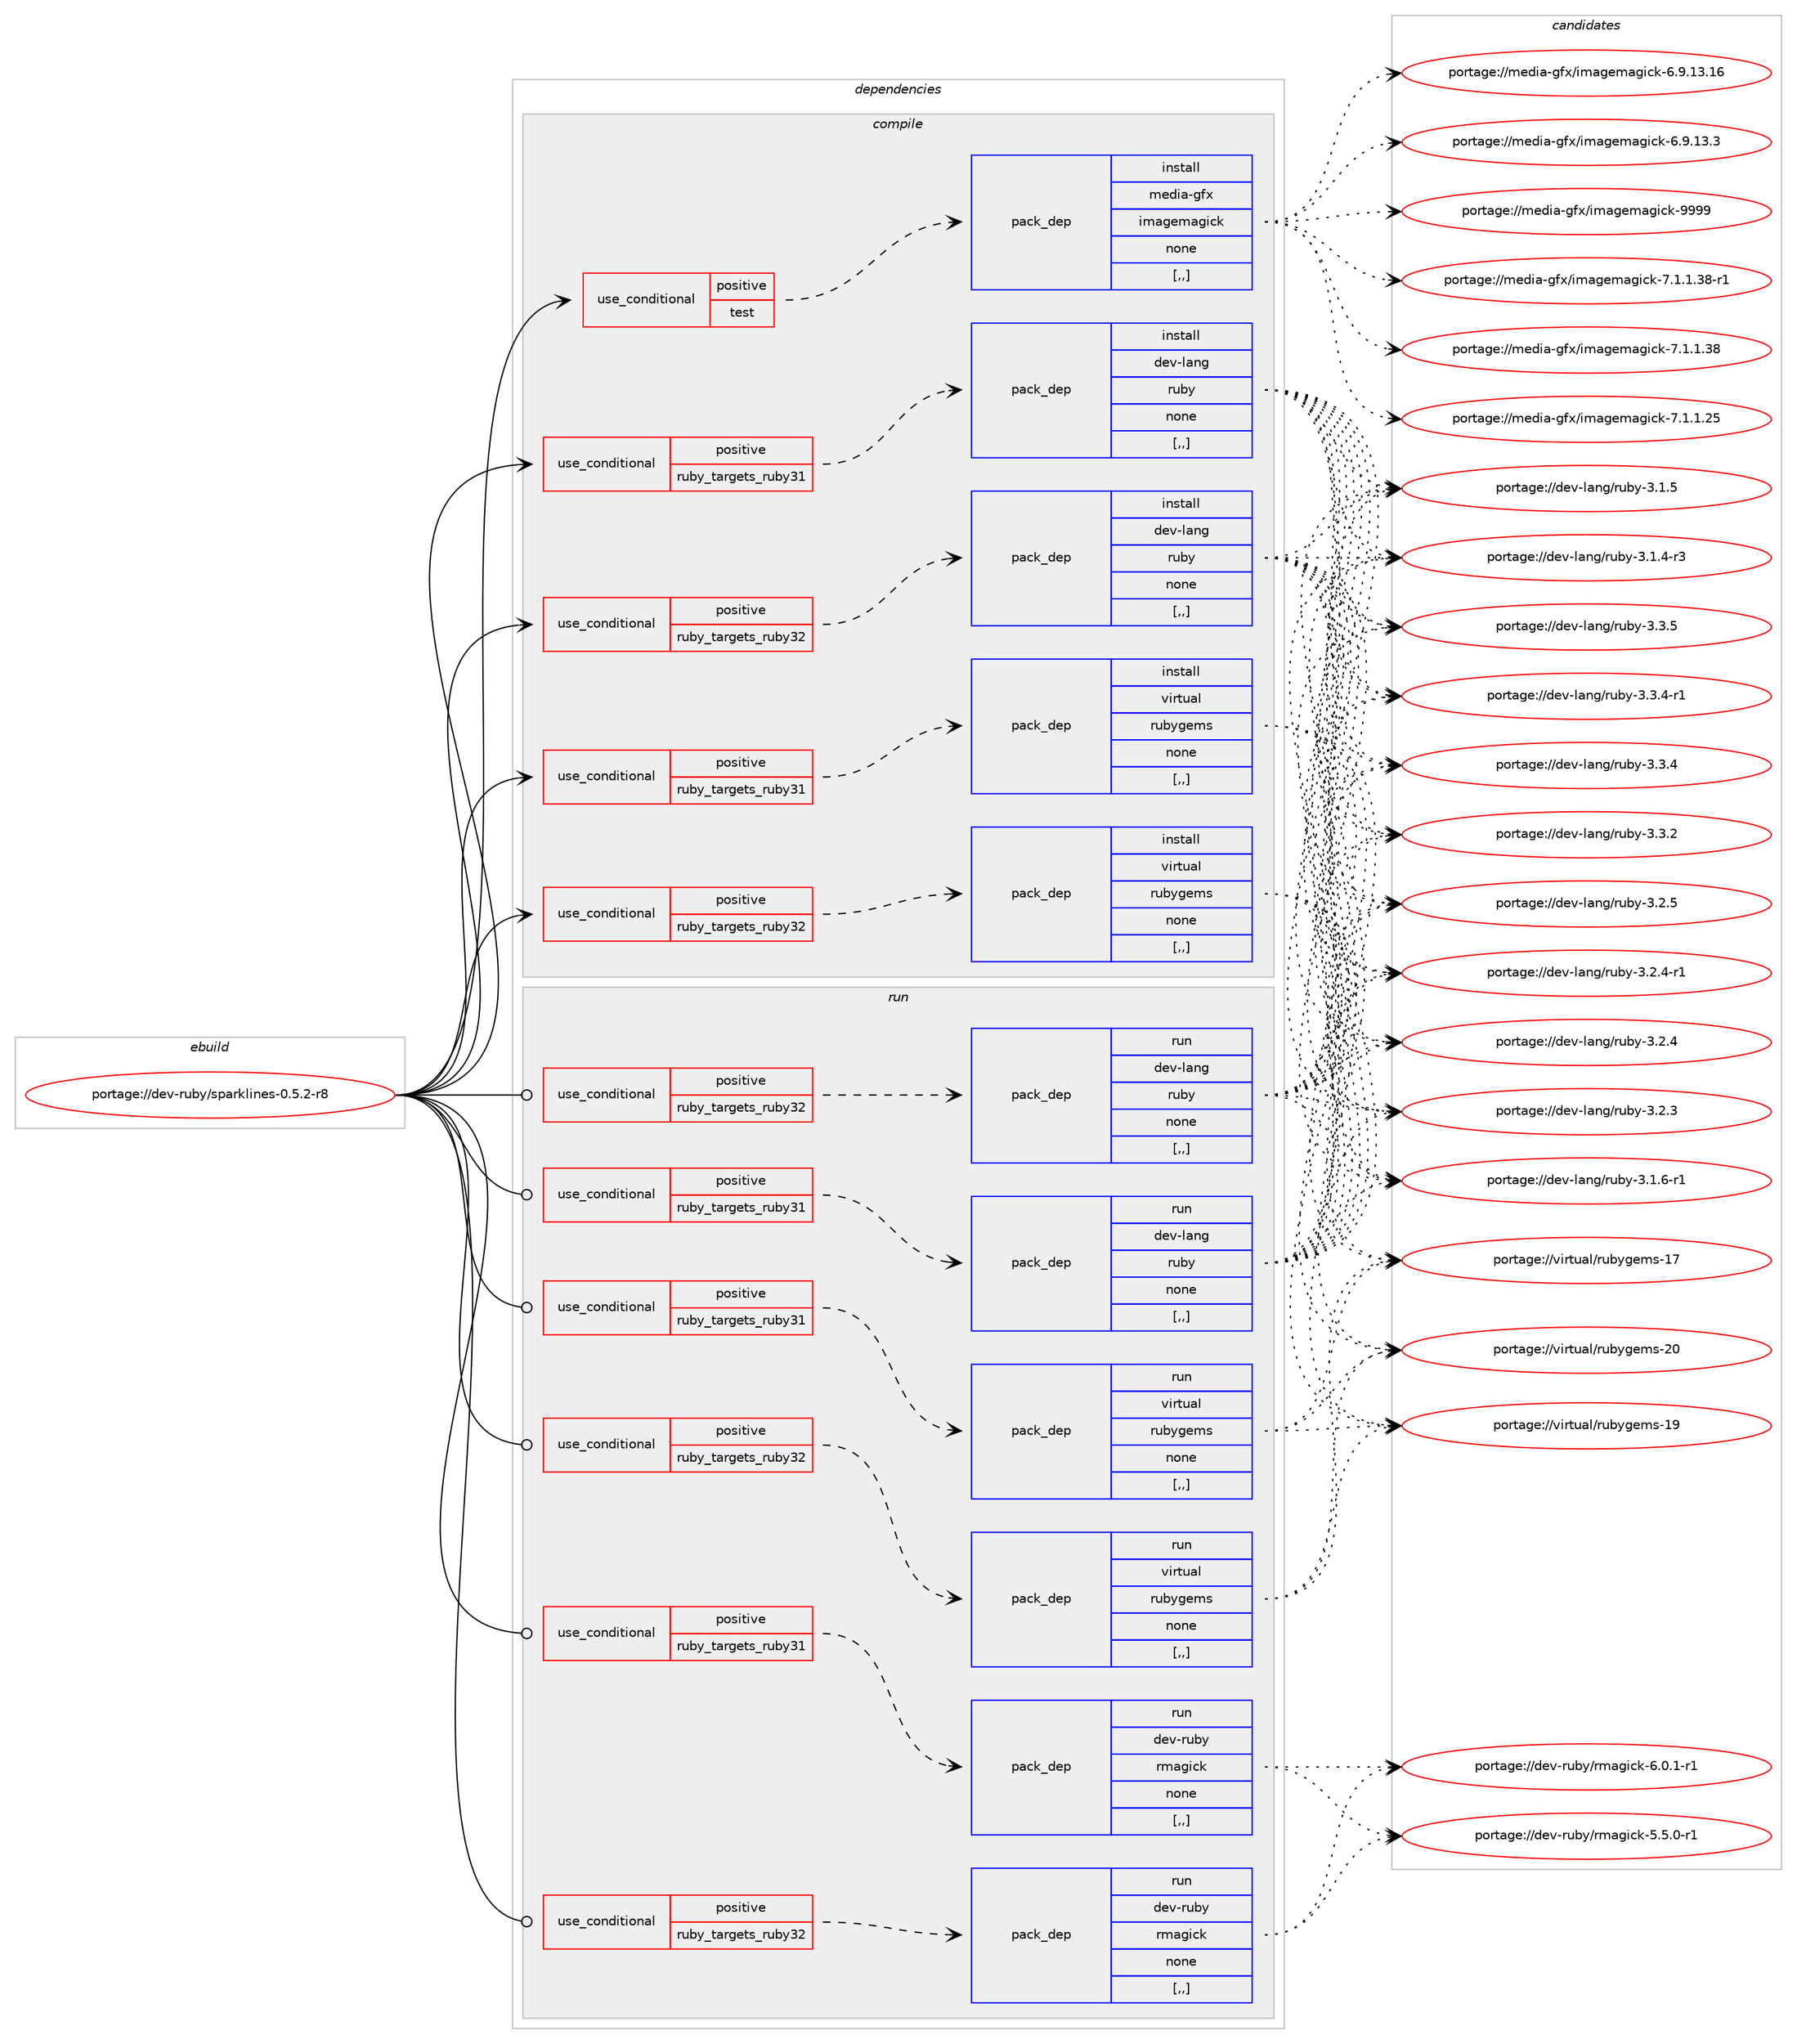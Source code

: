 digraph prolog {

# *************
# Graph options
# *************

newrank=true;
concentrate=true;
compound=true;
graph [rankdir=LR,fontname=Helvetica,fontsize=10,ranksep=1.5];#, ranksep=2.5, nodesep=0.2];
edge  [arrowhead=vee];
node  [fontname=Helvetica,fontsize=10];

# **********
# The ebuild
# **********

subgraph cluster_leftcol {
color=gray;
label=<<i>ebuild</i>>;
id [label="portage://dev-ruby/sparklines-0.5.2-r8", color=red, width=4, href="../dev-ruby/sparklines-0.5.2-r8.svg"];
}

# ****************
# The dependencies
# ****************

subgraph cluster_midcol {
color=gray;
label=<<i>dependencies</i>>;
subgraph cluster_compile {
fillcolor="#eeeeee";
style=filled;
label=<<i>compile</i>>;
subgraph cond188099 {
dependency700449 [label=<<TABLE BORDER="0" CELLBORDER="1" CELLSPACING="0" CELLPADDING="4"><TR><TD ROWSPAN="3" CELLPADDING="10">use_conditional</TD></TR><TR><TD>positive</TD></TR><TR><TD>ruby_targets_ruby31</TD></TR></TABLE>>, shape=none, color=red];
subgraph pack507369 {
dependency700450 [label=<<TABLE BORDER="0" CELLBORDER="1" CELLSPACING="0" CELLPADDING="4" WIDTH="220"><TR><TD ROWSPAN="6" CELLPADDING="30">pack_dep</TD></TR><TR><TD WIDTH="110">install</TD></TR><TR><TD>dev-lang</TD></TR><TR><TD>ruby</TD></TR><TR><TD>none</TD></TR><TR><TD>[,,]</TD></TR></TABLE>>, shape=none, color=blue];
}
dependency700449:e -> dependency700450:w [weight=20,style="dashed",arrowhead="vee"];
}
id:e -> dependency700449:w [weight=20,style="solid",arrowhead="vee"];
subgraph cond188100 {
dependency700451 [label=<<TABLE BORDER="0" CELLBORDER="1" CELLSPACING="0" CELLPADDING="4"><TR><TD ROWSPAN="3" CELLPADDING="10">use_conditional</TD></TR><TR><TD>positive</TD></TR><TR><TD>ruby_targets_ruby31</TD></TR></TABLE>>, shape=none, color=red];
subgraph pack507370 {
dependency700452 [label=<<TABLE BORDER="0" CELLBORDER="1" CELLSPACING="0" CELLPADDING="4" WIDTH="220"><TR><TD ROWSPAN="6" CELLPADDING="30">pack_dep</TD></TR><TR><TD WIDTH="110">install</TD></TR><TR><TD>virtual</TD></TR><TR><TD>rubygems</TD></TR><TR><TD>none</TD></TR><TR><TD>[,,]</TD></TR></TABLE>>, shape=none, color=blue];
}
dependency700451:e -> dependency700452:w [weight=20,style="dashed",arrowhead="vee"];
}
id:e -> dependency700451:w [weight=20,style="solid",arrowhead="vee"];
subgraph cond188101 {
dependency700453 [label=<<TABLE BORDER="0" CELLBORDER="1" CELLSPACING="0" CELLPADDING="4"><TR><TD ROWSPAN="3" CELLPADDING="10">use_conditional</TD></TR><TR><TD>positive</TD></TR><TR><TD>ruby_targets_ruby32</TD></TR></TABLE>>, shape=none, color=red];
subgraph pack507371 {
dependency700454 [label=<<TABLE BORDER="0" CELLBORDER="1" CELLSPACING="0" CELLPADDING="4" WIDTH="220"><TR><TD ROWSPAN="6" CELLPADDING="30">pack_dep</TD></TR><TR><TD WIDTH="110">install</TD></TR><TR><TD>dev-lang</TD></TR><TR><TD>ruby</TD></TR><TR><TD>none</TD></TR><TR><TD>[,,]</TD></TR></TABLE>>, shape=none, color=blue];
}
dependency700453:e -> dependency700454:w [weight=20,style="dashed",arrowhead="vee"];
}
id:e -> dependency700453:w [weight=20,style="solid",arrowhead="vee"];
subgraph cond188102 {
dependency700455 [label=<<TABLE BORDER="0" CELLBORDER="1" CELLSPACING="0" CELLPADDING="4"><TR><TD ROWSPAN="3" CELLPADDING="10">use_conditional</TD></TR><TR><TD>positive</TD></TR><TR><TD>ruby_targets_ruby32</TD></TR></TABLE>>, shape=none, color=red];
subgraph pack507372 {
dependency700456 [label=<<TABLE BORDER="0" CELLBORDER="1" CELLSPACING="0" CELLPADDING="4" WIDTH="220"><TR><TD ROWSPAN="6" CELLPADDING="30">pack_dep</TD></TR><TR><TD WIDTH="110">install</TD></TR><TR><TD>virtual</TD></TR><TR><TD>rubygems</TD></TR><TR><TD>none</TD></TR><TR><TD>[,,]</TD></TR></TABLE>>, shape=none, color=blue];
}
dependency700455:e -> dependency700456:w [weight=20,style="dashed",arrowhead="vee"];
}
id:e -> dependency700455:w [weight=20,style="solid",arrowhead="vee"];
subgraph cond188103 {
dependency700457 [label=<<TABLE BORDER="0" CELLBORDER="1" CELLSPACING="0" CELLPADDING="4"><TR><TD ROWSPAN="3" CELLPADDING="10">use_conditional</TD></TR><TR><TD>positive</TD></TR><TR><TD>test</TD></TR></TABLE>>, shape=none, color=red];
subgraph pack507373 {
dependency700458 [label=<<TABLE BORDER="0" CELLBORDER="1" CELLSPACING="0" CELLPADDING="4" WIDTH="220"><TR><TD ROWSPAN="6" CELLPADDING="30">pack_dep</TD></TR><TR><TD WIDTH="110">install</TD></TR><TR><TD>media-gfx</TD></TR><TR><TD>imagemagick</TD></TR><TR><TD>none</TD></TR><TR><TD>[,,]</TD></TR></TABLE>>, shape=none, color=blue];
}
dependency700457:e -> dependency700458:w [weight=20,style="dashed",arrowhead="vee"];
}
id:e -> dependency700457:w [weight=20,style="solid",arrowhead="vee"];
}
subgraph cluster_compileandrun {
fillcolor="#eeeeee";
style=filled;
label=<<i>compile and run</i>>;
}
subgraph cluster_run {
fillcolor="#eeeeee";
style=filled;
label=<<i>run</i>>;
subgraph cond188104 {
dependency700459 [label=<<TABLE BORDER="0" CELLBORDER="1" CELLSPACING="0" CELLPADDING="4"><TR><TD ROWSPAN="3" CELLPADDING="10">use_conditional</TD></TR><TR><TD>positive</TD></TR><TR><TD>ruby_targets_ruby31</TD></TR></TABLE>>, shape=none, color=red];
subgraph pack507374 {
dependency700460 [label=<<TABLE BORDER="0" CELLBORDER="1" CELLSPACING="0" CELLPADDING="4" WIDTH="220"><TR><TD ROWSPAN="6" CELLPADDING="30">pack_dep</TD></TR><TR><TD WIDTH="110">run</TD></TR><TR><TD>dev-lang</TD></TR><TR><TD>ruby</TD></TR><TR><TD>none</TD></TR><TR><TD>[,,]</TD></TR></TABLE>>, shape=none, color=blue];
}
dependency700459:e -> dependency700460:w [weight=20,style="dashed",arrowhead="vee"];
}
id:e -> dependency700459:w [weight=20,style="solid",arrowhead="odot"];
subgraph cond188105 {
dependency700461 [label=<<TABLE BORDER="0" CELLBORDER="1" CELLSPACING="0" CELLPADDING="4"><TR><TD ROWSPAN="3" CELLPADDING="10">use_conditional</TD></TR><TR><TD>positive</TD></TR><TR><TD>ruby_targets_ruby31</TD></TR></TABLE>>, shape=none, color=red];
subgraph pack507375 {
dependency700462 [label=<<TABLE BORDER="0" CELLBORDER="1" CELLSPACING="0" CELLPADDING="4" WIDTH="220"><TR><TD ROWSPAN="6" CELLPADDING="30">pack_dep</TD></TR><TR><TD WIDTH="110">run</TD></TR><TR><TD>dev-ruby</TD></TR><TR><TD>rmagick</TD></TR><TR><TD>none</TD></TR><TR><TD>[,,]</TD></TR></TABLE>>, shape=none, color=blue];
}
dependency700461:e -> dependency700462:w [weight=20,style="dashed",arrowhead="vee"];
}
id:e -> dependency700461:w [weight=20,style="solid",arrowhead="odot"];
subgraph cond188106 {
dependency700463 [label=<<TABLE BORDER="0" CELLBORDER="1" CELLSPACING="0" CELLPADDING="4"><TR><TD ROWSPAN="3" CELLPADDING="10">use_conditional</TD></TR><TR><TD>positive</TD></TR><TR><TD>ruby_targets_ruby31</TD></TR></TABLE>>, shape=none, color=red];
subgraph pack507376 {
dependency700464 [label=<<TABLE BORDER="0" CELLBORDER="1" CELLSPACING="0" CELLPADDING="4" WIDTH="220"><TR><TD ROWSPAN="6" CELLPADDING="30">pack_dep</TD></TR><TR><TD WIDTH="110">run</TD></TR><TR><TD>virtual</TD></TR><TR><TD>rubygems</TD></TR><TR><TD>none</TD></TR><TR><TD>[,,]</TD></TR></TABLE>>, shape=none, color=blue];
}
dependency700463:e -> dependency700464:w [weight=20,style="dashed",arrowhead="vee"];
}
id:e -> dependency700463:w [weight=20,style="solid",arrowhead="odot"];
subgraph cond188107 {
dependency700465 [label=<<TABLE BORDER="0" CELLBORDER="1" CELLSPACING="0" CELLPADDING="4"><TR><TD ROWSPAN="3" CELLPADDING="10">use_conditional</TD></TR><TR><TD>positive</TD></TR><TR><TD>ruby_targets_ruby32</TD></TR></TABLE>>, shape=none, color=red];
subgraph pack507377 {
dependency700466 [label=<<TABLE BORDER="0" CELLBORDER="1" CELLSPACING="0" CELLPADDING="4" WIDTH="220"><TR><TD ROWSPAN="6" CELLPADDING="30">pack_dep</TD></TR><TR><TD WIDTH="110">run</TD></TR><TR><TD>dev-lang</TD></TR><TR><TD>ruby</TD></TR><TR><TD>none</TD></TR><TR><TD>[,,]</TD></TR></TABLE>>, shape=none, color=blue];
}
dependency700465:e -> dependency700466:w [weight=20,style="dashed",arrowhead="vee"];
}
id:e -> dependency700465:w [weight=20,style="solid",arrowhead="odot"];
subgraph cond188108 {
dependency700467 [label=<<TABLE BORDER="0" CELLBORDER="1" CELLSPACING="0" CELLPADDING="4"><TR><TD ROWSPAN="3" CELLPADDING="10">use_conditional</TD></TR><TR><TD>positive</TD></TR><TR><TD>ruby_targets_ruby32</TD></TR></TABLE>>, shape=none, color=red];
subgraph pack507378 {
dependency700468 [label=<<TABLE BORDER="0" CELLBORDER="1" CELLSPACING="0" CELLPADDING="4" WIDTH="220"><TR><TD ROWSPAN="6" CELLPADDING="30">pack_dep</TD></TR><TR><TD WIDTH="110">run</TD></TR><TR><TD>dev-ruby</TD></TR><TR><TD>rmagick</TD></TR><TR><TD>none</TD></TR><TR><TD>[,,]</TD></TR></TABLE>>, shape=none, color=blue];
}
dependency700467:e -> dependency700468:w [weight=20,style="dashed",arrowhead="vee"];
}
id:e -> dependency700467:w [weight=20,style="solid",arrowhead="odot"];
subgraph cond188109 {
dependency700469 [label=<<TABLE BORDER="0" CELLBORDER="1" CELLSPACING="0" CELLPADDING="4"><TR><TD ROWSPAN="3" CELLPADDING="10">use_conditional</TD></TR><TR><TD>positive</TD></TR><TR><TD>ruby_targets_ruby32</TD></TR></TABLE>>, shape=none, color=red];
subgraph pack507379 {
dependency700470 [label=<<TABLE BORDER="0" CELLBORDER="1" CELLSPACING="0" CELLPADDING="4" WIDTH="220"><TR><TD ROWSPAN="6" CELLPADDING="30">pack_dep</TD></TR><TR><TD WIDTH="110">run</TD></TR><TR><TD>virtual</TD></TR><TR><TD>rubygems</TD></TR><TR><TD>none</TD></TR><TR><TD>[,,]</TD></TR></TABLE>>, shape=none, color=blue];
}
dependency700469:e -> dependency700470:w [weight=20,style="dashed",arrowhead="vee"];
}
id:e -> dependency700469:w [weight=20,style="solid",arrowhead="odot"];
}
}

# **************
# The candidates
# **************

subgraph cluster_choices {
rank=same;
color=gray;
label=<<i>candidates</i>>;

subgraph choice507369 {
color=black;
nodesep=1;
choice10010111845108971101034711411798121455146514653 [label="portage://dev-lang/ruby-3.3.5", color=red, width=4,href="../dev-lang/ruby-3.3.5.svg"];
choice100101118451089711010347114117981214551465146524511449 [label="portage://dev-lang/ruby-3.3.4-r1", color=red, width=4,href="../dev-lang/ruby-3.3.4-r1.svg"];
choice10010111845108971101034711411798121455146514652 [label="portage://dev-lang/ruby-3.3.4", color=red, width=4,href="../dev-lang/ruby-3.3.4.svg"];
choice10010111845108971101034711411798121455146514650 [label="portage://dev-lang/ruby-3.3.2", color=red, width=4,href="../dev-lang/ruby-3.3.2.svg"];
choice10010111845108971101034711411798121455146504653 [label="portage://dev-lang/ruby-3.2.5", color=red, width=4,href="../dev-lang/ruby-3.2.5.svg"];
choice100101118451089711010347114117981214551465046524511449 [label="portage://dev-lang/ruby-3.2.4-r1", color=red, width=4,href="../dev-lang/ruby-3.2.4-r1.svg"];
choice10010111845108971101034711411798121455146504652 [label="portage://dev-lang/ruby-3.2.4", color=red, width=4,href="../dev-lang/ruby-3.2.4.svg"];
choice10010111845108971101034711411798121455146504651 [label="portage://dev-lang/ruby-3.2.3", color=red, width=4,href="../dev-lang/ruby-3.2.3.svg"];
choice100101118451089711010347114117981214551464946544511449 [label="portage://dev-lang/ruby-3.1.6-r1", color=red, width=4,href="../dev-lang/ruby-3.1.6-r1.svg"];
choice10010111845108971101034711411798121455146494653 [label="portage://dev-lang/ruby-3.1.5", color=red, width=4,href="../dev-lang/ruby-3.1.5.svg"];
choice100101118451089711010347114117981214551464946524511451 [label="portage://dev-lang/ruby-3.1.4-r3", color=red, width=4,href="../dev-lang/ruby-3.1.4-r3.svg"];
dependency700450:e -> choice10010111845108971101034711411798121455146514653:w [style=dotted,weight="100"];
dependency700450:e -> choice100101118451089711010347114117981214551465146524511449:w [style=dotted,weight="100"];
dependency700450:e -> choice10010111845108971101034711411798121455146514652:w [style=dotted,weight="100"];
dependency700450:e -> choice10010111845108971101034711411798121455146514650:w [style=dotted,weight="100"];
dependency700450:e -> choice10010111845108971101034711411798121455146504653:w [style=dotted,weight="100"];
dependency700450:e -> choice100101118451089711010347114117981214551465046524511449:w [style=dotted,weight="100"];
dependency700450:e -> choice10010111845108971101034711411798121455146504652:w [style=dotted,weight="100"];
dependency700450:e -> choice10010111845108971101034711411798121455146504651:w [style=dotted,weight="100"];
dependency700450:e -> choice100101118451089711010347114117981214551464946544511449:w [style=dotted,weight="100"];
dependency700450:e -> choice10010111845108971101034711411798121455146494653:w [style=dotted,weight="100"];
dependency700450:e -> choice100101118451089711010347114117981214551464946524511451:w [style=dotted,weight="100"];
}
subgraph choice507370 {
color=black;
nodesep=1;
choice118105114116117971084711411798121103101109115455048 [label="portage://virtual/rubygems-20", color=red, width=4,href="../virtual/rubygems-20.svg"];
choice118105114116117971084711411798121103101109115454957 [label="portage://virtual/rubygems-19", color=red, width=4,href="../virtual/rubygems-19.svg"];
choice118105114116117971084711411798121103101109115454955 [label="portage://virtual/rubygems-17", color=red, width=4,href="../virtual/rubygems-17.svg"];
dependency700452:e -> choice118105114116117971084711411798121103101109115455048:w [style=dotted,weight="100"];
dependency700452:e -> choice118105114116117971084711411798121103101109115454957:w [style=dotted,weight="100"];
dependency700452:e -> choice118105114116117971084711411798121103101109115454955:w [style=dotted,weight="100"];
}
subgraph choice507371 {
color=black;
nodesep=1;
choice10010111845108971101034711411798121455146514653 [label="portage://dev-lang/ruby-3.3.5", color=red, width=4,href="../dev-lang/ruby-3.3.5.svg"];
choice100101118451089711010347114117981214551465146524511449 [label="portage://dev-lang/ruby-3.3.4-r1", color=red, width=4,href="../dev-lang/ruby-3.3.4-r1.svg"];
choice10010111845108971101034711411798121455146514652 [label="portage://dev-lang/ruby-3.3.4", color=red, width=4,href="../dev-lang/ruby-3.3.4.svg"];
choice10010111845108971101034711411798121455146514650 [label="portage://dev-lang/ruby-3.3.2", color=red, width=4,href="../dev-lang/ruby-3.3.2.svg"];
choice10010111845108971101034711411798121455146504653 [label="portage://dev-lang/ruby-3.2.5", color=red, width=4,href="../dev-lang/ruby-3.2.5.svg"];
choice100101118451089711010347114117981214551465046524511449 [label="portage://dev-lang/ruby-3.2.4-r1", color=red, width=4,href="../dev-lang/ruby-3.2.4-r1.svg"];
choice10010111845108971101034711411798121455146504652 [label="portage://dev-lang/ruby-3.2.4", color=red, width=4,href="../dev-lang/ruby-3.2.4.svg"];
choice10010111845108971101034711411798121455146504651 [label="portage://dev-lang/ruby-3.2.3", color=red, width=4,href="../dev-lang/ruby-3.2.3.svg"];
choice100101118451089711010347114117981214551464946544511449 [label="portage://dev-lang/ruby-3.1.6-r1", color=red, width=4,href="../dev-lang/ruby-3.1.6-r1.svg"];
choice10010111845108971101034711411798121455146494653 [label="portage://dev-lang/ruby-3.1.5", color=red, width=4,href="../dev-lang/ruby-3.1.5.svg"];
choice100101118451089711010347114117981214551464946524511451 [label="portage://dev-lang/ruby-3.1.4-r3", color=red, width=4,href="../dev-lang/ruby-3.1.4-r3.svg"];
dependency700454:e -> choice10010111845108971101034711411798121455146514653:w [style=dotted,weight="100"];
dependency700454:e -> choice100101118451089711010347114117981214551465146524511449:w [style=dotted,weight="100"];
dependency700454:e -> choice10010111845108971101034711411798121455146514652:w [style=dotted,weight="100"];
dependency700454:e -> choice10010111845108971101034711411798121455146514650:w [style=dotted,weight="100"];
dependency700454:e -> choice10010111845108971101034711411798121455146504653:w [style=dotted,weight="100"];
dependency700454:e -> choice100101118451089711010347114117981214551465046524511449:w [style=dotted,weight="100"];
dependency700454:e -> choice10010111845108971101034711411798121455146504652:w [style=dotted,weight="100"];
dependency700454:e -> choice10010111845108971101034711411798121455146504651:w [style=dotted,weight="100"];
dependency700454:e -> choice100101118451089711010347114117981214551464946544511449:w [style=dotted,weight="100"];
dependency700454:e -> choice10010111845108971101034711411798121455146494653:w [style=dotted,weight="100"];
dependency700454:e -> choice100101118451089711010347114117981214551464946524511451:w [style=dotted,weight="100"];
}
subgraph choice507372 {
color=black;
nodesep=1;
choice118105114116117971084711411798121103101109115455048 [label="portage://virtual/rubygems-20", color=red, width=4,href="../virtual/rubygems-20.svg"];
choice118105114116117971084711411798121103101109115454957 [label="portage://virtual/rubygems-19", color=red, width=4,href="../virtual/rubygems-19.svg"];
choice118105114116117971084711411798121103101109115454955 [label="portage://virtual/rubygems-17", color=red, width=4,href="../virtual/rubygems-17.svg"];
dependency700456:e -> choice118105114116117971084711411798121103101109115455048:w [style=dotted,weight="100"];
dependency700456:e -> choice118105114116117971084711411798121103101109115454957:w [style=dotted,weight="100"];
dependency700456:e -> choice118105114116117971084711411798121103101109115454955:w [style=dotted,weight="100"];
}
subgraph choice507373 {
color=black;
nodesep=1;
choice1091011001059745103102120471051099710310110997103105991074557575757 [label="portage://media-gfx/imagemagick-9999", color=red, width=4,href="../media-gfx/imagemagick-9999.svg"];
choice1091011001059745103102120471051099710310110997103105991074555464946494651564511449 [label="portage://media-gfx/imagemagick-7.1.1.38-r1", color=red, width=4,href="../media-gfx/imagemagick-7.1.1.38-r1.svg"];
choice109101100105974510310212047105109971031011099710310599107455546494649465156 [label="portage://media-gfx/imagemagick-7.1.1.38", color=red, width=4,href="../media-gfx/imagemagick-7.1.1.38.svg"];
choice109101100105974510310212047105109971031011099710310599107455546494649465053 [label="portage://media-gfx/imagemagick-7.1.1.25", color=red, width=4,href="../media-gfx/imagemagick-7.1.1.25.svg"];
choice10910110010597451031021204710510997103101109971031059910745544657464951464954 [label="portage://media-gfx/imagemagick-6.9.13.16", color=red, width=4,href="../media-gfx/imagemagick-6.9.13.16.svg"];
choice109101100105974510310212047105109971031011099710310599107455446574649514651 [label="portage://media-gfx/imagemagick-6.9.13.3", color=red, width=4,href="../media-gfx/imagemagick-6.9.13.3.svg"];
dependency700458:e -> choice1091011001059745103102120471051099710310110997103105991074557575757:w [style=dotted,weight="100"];
dependency700458:e -> choice1091011001059745103102120471051099710310110997103105991074555464946494651564511449:w [style=dotted,weight="100"];
dependency700458:e -> choice109101100105974510310212047105109971031011099710310599107455546494649465156:w [style=dotted,weight="100"];
dependency700458:e -> choice109101100105974510310212047105109971031011099710310599107455546494649465053:w [style=dotted,weight="100"];
dependency700458:e -> choice10910110010597451031021204710510997103101109971031059910745544657464951464954:w [style=dotted,weight="100"];
dependency700458:e -> choice109101100105974510310212047105109971031011099710310599107455446574649514651:w [style=dotted,weight="100"];
}
subgraph choice507374 {
color=black;
nodesep=1;
choice10010111845108971101034711411798121455146514653 [label="portage://dev-lang/ruby-3.3.5", color=red, width=4,href="../dev-lang/ruby-3.3.5.svg"];
choice100101118451089711010347114117981214551465146524511449 [label="portage://dev-lang/ruby-3.3.4-r1", color=red, width=4,href="../dev-lang/ruby-3.3.4-r1.svg"];
choice10010111845108971101034711411798121455146514652 [label="portage://dev-lang/ruby-3.3.4", color=red, width=4,href="../dev-lang/ruby-3.3.4.svg"];
choice10010111845108971101034711411798121455146514650 [label="portage://dev-lang/ruby-3.3.2", color=red, width=4,href="../dev-lang/ruby-3.3.2.svg"];
choice10010111845108971101034711411798121455146504653 [label="portage://dev-lang/ruby-3.2.5", color=red, width=4,href="../dev-lang/ruby-3.2.5.svg"];
choice100101118451089711010347114117981214551465046524511449 [label="portage://dev-lang/ruby-3.2.4-r1", color=red, width=4,href="../dev-lang/ruby-3.2.4-r1.svg"];
choice10010111845108971101034711411798121455146504652 [label="portage://dev-lang/ruby-3.2.4", color=red, width=4,href="../dev-lang/ruby-3.2.4.svg"];
choice10010111845108971101034711411798121455146504651 [label="portage://dev-lang/ruby-3.2.3", color=red, width=4,href="../dev-lang/ruby-3.2.3.svg"];
choice100101118451089711010347114117981214551464946544511449 [label="portage://dev-lang/ruby-3.1.6-r1", color=red, width=4,href="../dev-lang/ruby-3.1.6-r1.svg"];
choice10010111845108971101034711411798121455146494653 [label="portage://dev-lang/ruby-3.1.5", color=red, width=4,href="../dev-lang/ruby-3.1.5.svg"];
choice100101118451089711010347114117981214551464946524511451 [label="portage://dev-lang/ruby-3.1.4-r3", color=red, width=4,href="../dev-lang/ruby-3.1.4-r3.svg"];
dependency700460:e -> choice10010111845108971101034711411798121455146514653:w [style=dotted,weight="100"];
dependency700460:e -> choice100101118451089711010347114117981214551465146524511449:w [style=dotted,weight="100"];
dependency700460:e -> choice10010111845108971101034711411798121455146514652:w [style=dotted,weight="100"];
dependency700460:e -> choice10010111845108971101034711411798121455146514650:w [style=dotted,weight="100"];
dependency700460:e -> choice10010111845108971101034711411798121455146504653:w [style=dotted,weight="100"];
dependency700460:e -> choice100101118451089711010347114117981214551465046524511449:w [style=dotted,weight="100"];
dependency700460:e -> choice10010111845108971101034711411798121455146504652:w [style=dotted,weight="100"];
dependency700460:e -> choice10010111845108971101034711411798121455146504651:w [style=dotted,weight="100"];
dependency700460:e -> choice100101118451089711010347114117981214551464946544511449:w [style=dotted,weight="100"];
dependency700460:e -> choice10010111845108971101034711411798121455146494653:w [style=dotted,weight="100"];
dependency700460:e -> choice100101118451089711010347114117981214551464946524511451:w [style=dotted,weight="100"];
}
subgraph choice507375 {
color=black;
nodesep=1;
choice10010111845114117981214711410997103105991074554464846494511449 [label="portage://dev-ruby/rmagick-6.0.1-r1", color=red, width=4,href="../dev-ruby/rmagick-6.0.1-r1.svg"];
choice10010111845114117981214711410997103105991074553465346484511449 [label="portage://dev-ruby/rmagick-5.5.0-r1", color=red, width=4,href="../dev-ruby/rmagick-5.5.0-r1.svg"];
dependency700462:e -> choice10010111845114117981214711410997103105991074554464846494511449:w [style=dotted,weight="100"];
dependency700462:e -> choice10010111845114117981214711410997103105991074553465346484511449:w [style=dotted,weight="100"];
}
subgraph choice507376 {
color=black;
nodesep=1;
choice118105114116117971084711411798121103101109115455048 [label="portage://virtual/rubygems-20", color=red, width=4,href="../virtual/rubygems-20.svg"];
choice118105114116117971084711411798121103101109115454957 [label="portage://virtual/rubygems-19", color=red, width=4,href="../virtual/rubygems-19.svg"];
choice118105114116117971084711411798121103101109115454955 [label="portage://virtual/rubygems-17", color=red, width=4,href="../virtual/rubygems-17.svg"];
dependency700464:e -> choice118105114116117971084711411798121103101109115455048:w [style=dotted,weight="100"];
dependency700464:e -> choice118105114116117971084711411798121103101109115454957:w [style=dotted,weight="100"];
dependency700464:e -> choice118105114116117971084711411798121103101109115454955:w [style=dotted,weight="100"];
}
subgraph choice507377 {
color=black;
nodesep=1;
choice10010111845108971101034711411798121455146514653 [label="portage://dev-lang/ruby-3.3.5", color=red, width=4,href="../dev-lang/ruby-3.3.5.svg"];
choice100101118451089711010347114117981214551465146524511449 [label="portage://dev-lang/ruby-3.3.4-r1", color=red, width=4,href="../dev-lang/ruby-3.3.4-r1.svg"];
choice10010111845108971101034711411798121455146514652 [label="portage://dev-lang/ruby-3.3.4", color=red, width=4,href="../dev-lang/ruby-3.3.4.svg"];
choice10010111845108971101034711411798121455146514650 [label="portage://dev-lang/ruby-3.3.2", color=red, width=4,href="../dev-lang/ruby-3.3.2.svg"];
choice10010111845108971101034711411798121455146504653 [label="portage://dev-lang/ruby-3.2.5", color=red, width=4,href="../dev-lang/ruby-3.2.5.svg"];
choice100101118451089711010347114117981214551465046524511449 [label="portage://dev-lang/ruby-3.2.4-r1", color=red, width=4,href="../dev-lang/ruby-3.2.4-r1.svg"];
choice10010111845108971101034711411798121455146504652 [label="portage://dev-lang/ruby-3.2.4", color=red, width=4,href="../dev-lang/ruby-3.2.4.svg"];
choice10010111845108971101034711411798121455146504651 [label="portage://dev-lang/ruby-3.2.3", color=red, width=4,href="../dev-lang/ruby-3.2.3.svg"];
choice100101118451089711010347114117981214551464946544511449 [label="portage://dev-lang/ruby-3.1.6-r1", color=red, width=4,href="../dev-lang/ruby-3.1.6-r1.svg"];
choice10010111845108971101034711411798121455146494653 [label="portage://dev-lang/ruby-3.1.5", color=red, width=4,href="../dev-lang/ruby-3.1.5.svg"];
choice100101118451089711010347114117981214551464946524511451 [label="portage://dev-lang/ruby-3.1.4-r3", color=red, width=4,href="../dev-lang/ruby-3.1.4-r3.svg"];
dependency700466:e -> choice10010111845108971101034711411798121455146514653:w [style=dotted,weight="100"];
dependency700466:e -> choice100101118451089711010347114117981214551465146524511449:w [style=dotted,weight="100"];
dependency700466:e -> choice10010111845108971101034711411798121455146514652:w [style=dotted,weight="100"];
dependency700466:e -> choice10010111845108971101034711411798121455146514650:w [style=dotted,weight="100"];
dependency700466:e -> choice10010111845108971101034711411798121455146504653:w [style=dotted,weight="100"];
dependency700466:e -> choice100101118451089711010347114117981214551465046524511449:w [style=dotted,weight="100"];
dependency700466:e -> choice10010111845108971101034711411798121455146504652:w [style=dotted,weight="100"];
dependency700466:e -> choice10010111845108971101034711411798121455146504651:w [style=dotted,weight="100"];
dependency700466:e -> choice100101118451089711010347114117981214551464946544511449:w [style=dotted,weight="100"];
dependency700466:e -> choice10010111845108971101034711411798121455146494653:w [style=dotted,weight="100"];
dependency700466:e -> choice100101118451089711010347114117981214551464946524511451:w [style=dotted,weight="100"];
}
subgraph choice507378 {
color=black;
nodesep=1;
choice10010111845114117981214711410997103105991074554464846494511449 [label="portage://dev-ruby/rmagick-6.0.1-r1", color=red, width=4,href="../dev-ruby/rmagick-6.0.1-r1.svg"];
choice10010111845114117981214711410997103105991074553465346484511449 [label="portage://dev-ruby/rmagick-5.5.0-r1", color=red, width=4,href="../dev-ruby/rmagick-5.5.0-r1.svg"];
dependency700468:e -> choice10010111845114117981214711410997103105991074554464846494511449:w [style=dotted,weight="100"];
dependency700468:e -> choice10010111845114117981214711410997103105991074553465346484511449:w [style=dotted,weight="100"];
}
subgraph choice507379 {
color=black;
nodesep=1;
choice118105114116117971084711411798121103101109115455048 [label="portage://virtual/rubygems-20", color=red, width=4,href="../virtual/rubygems-20.svg"];
choice118105114116117971084711411798121103101109115454957 [label="portage://virtual/rubygems-19", color=red, width=4,href="../virtual/rubygems-19.svg"];
choice118105114116117971084711411798121103101109115454955 [label="portage://virtual/rubygems-17", color=red, width=4,href="../virtual/rubygems-17.svg"];
dependency700470:e -> choice118105114116117971084711411798121103101109115455048:w [style=dotted,weight="100"];
dependency700470:e -> choice118105114116117971084711411798121103101109115454957:w [style=dotted,weight="100"];
dependency700470:e -> choice118105114116117971084711411798121103101109115454955:w [style=dotted,weight="100"];
}
}

}

